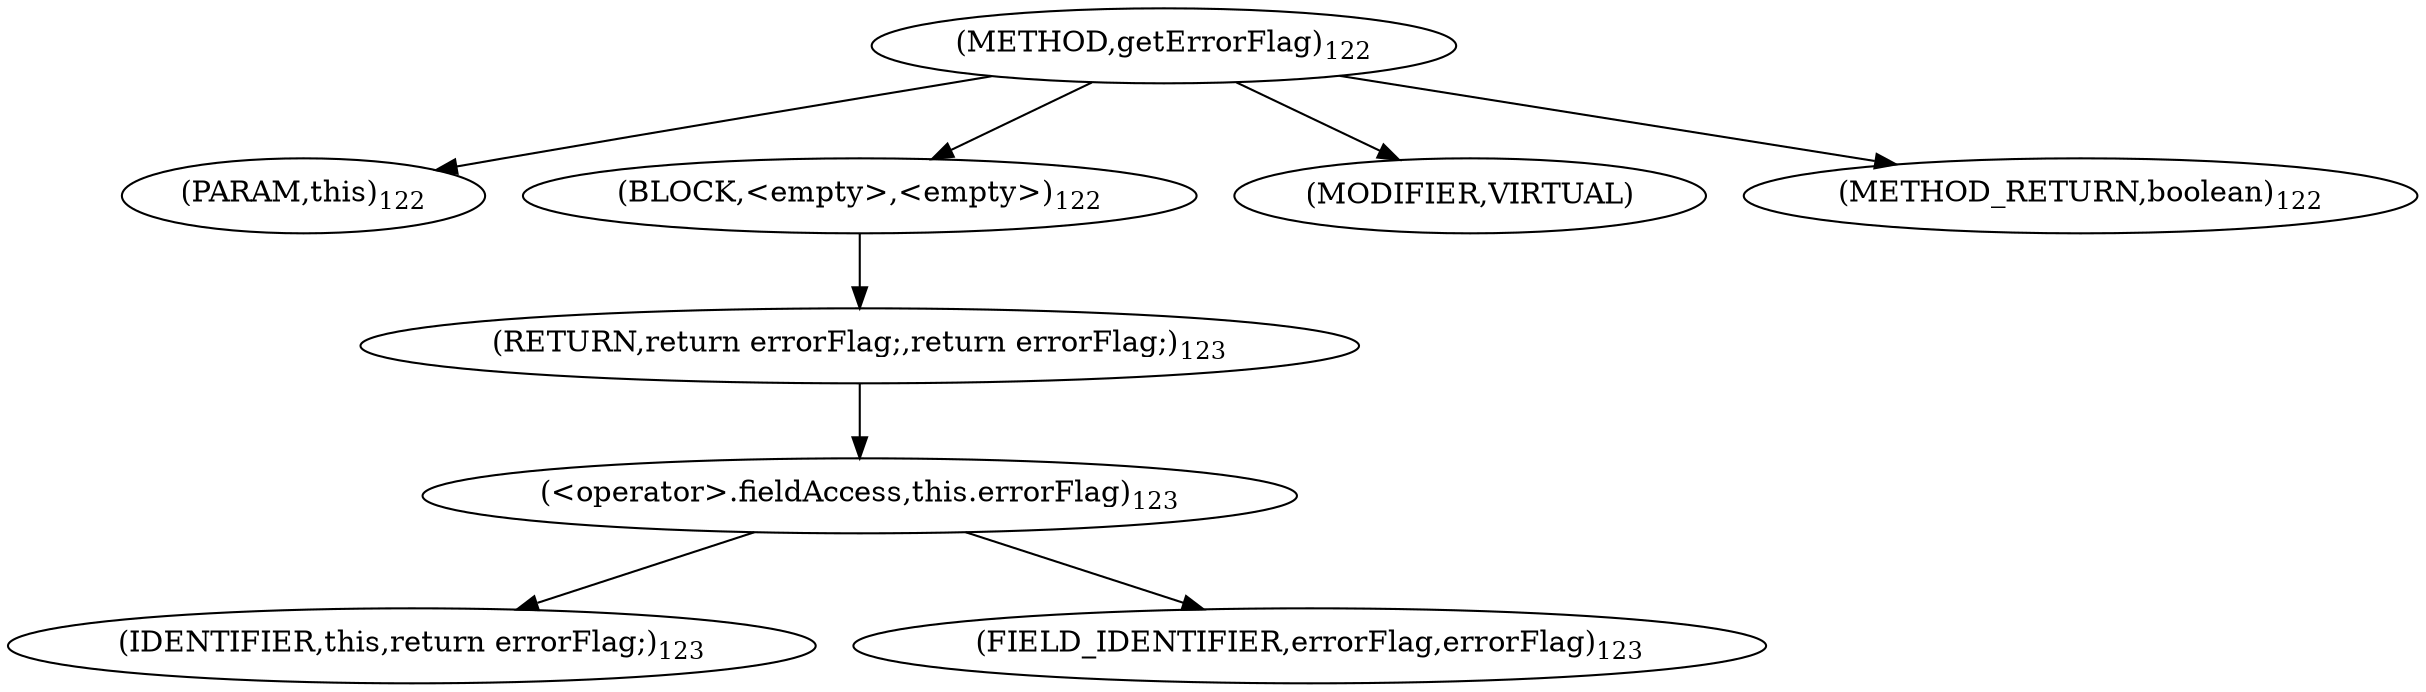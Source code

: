 digraph "getErrorFlag" {  
"126" [label = <(METHOD,getErrorFlag)<SUB>122</SUB>> ]
"127" [label = <(PARAM,this)<SUB>122</SUB>> ]
"128" [label = <(BLOCK,&lt;empty&gt;,&lt;empty&gt;)<SUB>122</SUB>> ]
"129" [label = <(RETURN,return errorFlag;,return errorFlag;)<SUB>123</SUB>> ]
"130" [label = <(&lt;operator&gt;.fieldAccess,this.errorFlag)<SUB>123</SUB>> ]
"131" [label = <(IDENTIFIER,this,return errorFlag;)<SUB>123</SUB>> ]
"132" [label = <(FIELD_IDENTIFIER,errorFlag,errorFlag)<SUB>123</SUB>> ]
"133" [label = <(MODIFIER,VIRTUAL)> ]
"134" [label = <(METHOD_RETURN,boolean)<SUB>122</SUB>> ]
  "126" -> "127" 
  "126" -> "128" 
  "126" -> "133" 
  "126" -> "134" 
  "128" -> "129" 
  "129" -> "130" 
  "130" -> "131" 
  "130" -> "132" 
}
